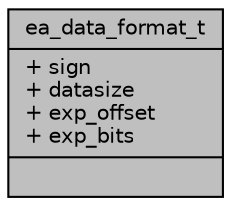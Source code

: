 digraph "ea_data_format_t"
{
 // INTERACTIVE_SVG=YES
 // LATEX_PDF_SIZE
  bgcolor="transparent";
  edge [fontname="Helvetica",fontsize="10",labelfontname="Helvetica",labelfontsize="10"];
  node [fontname="Helvetica",fontsize="10",shape=record];
  Node1 [label="{ea_data_format_t\n|+ sign\l+ datasize\l+ exp_offset\l+ exp_bits\l|}",height=0.2,width=0.4,color="black", fillcolor="grey75", style="filled", fontcolor="black",tooltip=" "];
}
